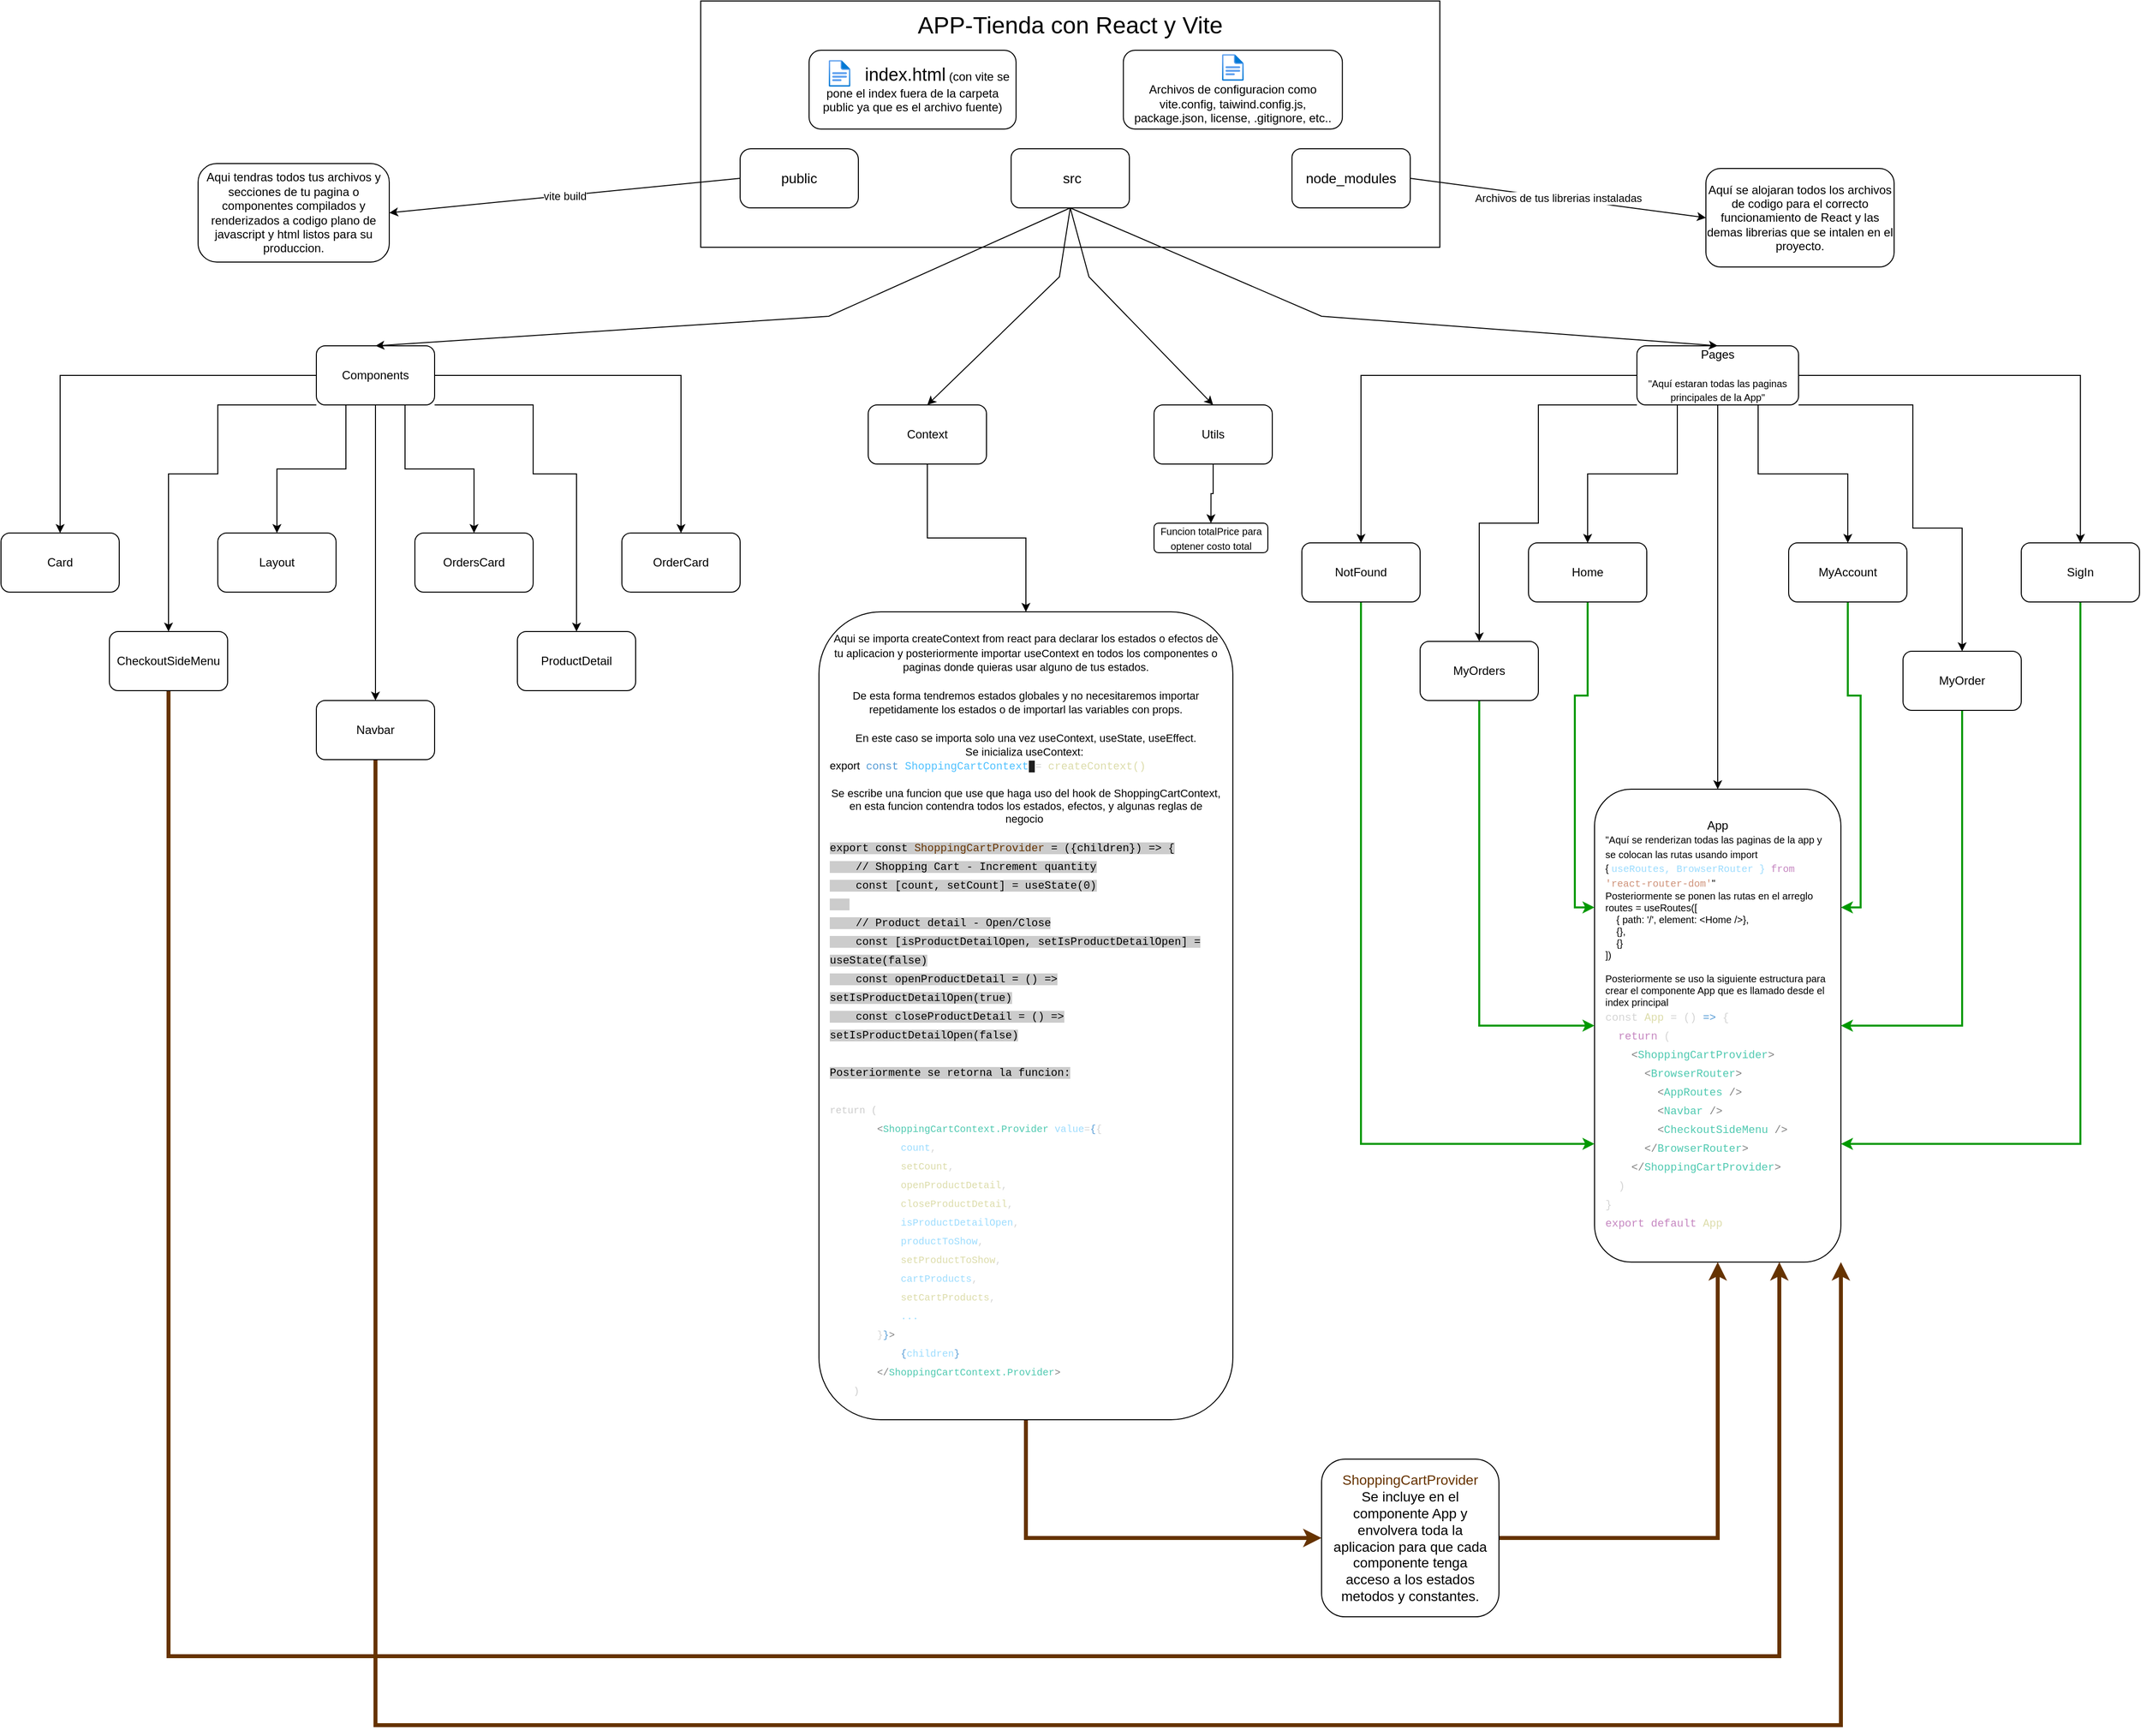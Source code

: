 <mxfile version="22.1.3" type="github">
  <diagram name="Página-1" id="LnPo93rLICJzIyqR1WCt">
    <mxGraphModel dx="2735" dy="1156" grid="1" gridSize="10" guides="1" tooltips="1" connect="1" arrows="1" fold="1" page="1" pageScale="1" pageWidth="827" pageHeight="1169" math="0" shadow="0">
      <root>
        <mxCell id="0" />
        <mxCell id="1" parent="0" />
        <mxCell id="c5e6k3FYTeM2-FPtg5ge-7" value="" style="rounded=0;whiteSpace=wrap;html=1;" parent="1" vertex="1">
          <mxGeometry x="420" y="30" width="750" height="250" as="geometry" />
        </mxCell>
        <mxCell id="c5e6k3FYTeM2-FPtg5ge-2" value="" style="rounded=1;whiteSpace=wrap;html=1;" parent="1" vertex="1">
          <mxGeometry x="735" y="180" width="120" height="60" as="geometry" />
        </mxCell>
        <mxCell id="c5e6k3FYTeM2-FPtg5ge-3" value="" style="rounded=1;whiteSpace=wrap;html=1;" parent="1" vertex="1">
          <mxGeometry x="1020" y="180" width="120" height="60" as="geometry" />
        </mxCell>
        <mxCell id="c5e6k3FYTeM2-FPtg5ge-5" value="&lt;font style=&quot;font-size: 14px;&quot;&gt;src&lt;/font&gt;" style="text;html=1;strokeColor=none;fillColor=none;align=center;verticalAlign=middle;whiteSpace=wrap;rounded=0;" parent="1" vertex="1">
          <mxGeometry x="767" y="195" width="60" height="30" as="geometry" />
        </mxCell>
        <mxCell id="c5e6k3FYTeM2-FPtg5ge-6" value="&lt;font style=&quot;font-size: 14px;&quot;&gt;node_modules&lt;/font&gt;" style="text;html=1;strokeColor=none;fillColor=none;align=center;verticalAlign=middle;whiteSpace=wrap;rounded=0;" parent="1" vertex="1">
          <mxGeometry x="1035" y="195" width="90" height="30" as="geometry" />
        </mxCell>
        <mxCell id="c5e6k3FYTeM2-FPtg5ge-1" value="" style="rounded=1;whiteSpace=wrap;html=1;arcSize=18;" parent="1" vertex="1">
          <mxGeometry x="460" y="180" width="120" height="60" as="geometry" />
        </mxCell>
        <mxCell id="c5e6k3FYTeM2-FPtg5ge-4" value="&lt;font style=&quot;font-size: 14px;&quot;&gt;public&lt;/font&gt;" style="text;html=1;strokeColor=none;fillColor=none;align=center;verticalAlign=middle;whiteSpace=wrap;rounded=0;" parent="1" vertex="1">
          <mxGeometry x="490" y="195" width="60" height="30" as="geometry" />
        </mxCell>
        <mxCell id="c5e6k3FYTeM2-FPtg5ge-8" value="&lt;font style=&quot;font-size: 24px;&quot;&gt;APP-Tienda con React y Vite&lt;/font&gt;" style="text;html=1;strokeColor=none;fillColor=none;align=center;verticalAlign=middle;whiteSpace=wrap;rounded=0;" parent="1" vertex="1">
          <mxGeometry x="620" y="30" width="350" height="50" as="geometry" />
        </mxCell>
        <mxCell id="JkvkPI0mQhFTO4Io5UTS-1" value="Aqui tendras todos tus archivos y secciones de tu pagina o componentes compilados y renderizados a codigo plano de javascript y html listos para su produccion." style="rounded=1;whiteSpace=wrap;html=1;arcSize=19;" parent="1" vertex="1">
          <mxGeometry x="-90" y="195" width="194" height="100" as="geometry" />
        </mxCell>
        <mxCell id="JkvkPI0mQhFTO4Io5UTS-2" value="" style="endArrow=classic;html=1;rounded=0;exitX=0;exitY=0.5;exitDx=0;exitDy=0;entryX=1;entryY=0.5;entryDx=0;entryDy=0;" parent="1" source="c5e6k3FYTeM2-FPtg5ge-1" target="JkvkPI0mQhFTO4Io5UTS-1" edge="1">
          <mxGeometry relative="1" as="geometry">
            <mxPoint x="724" y="340" as="sourcePoint" />
            <mxPoint x="160" y="210" as="targetPoint" />
          </mxGeometry>
        </mxCell>
        <mxCell id="JkvkPI0mQhFTO4Io5UTS-3" value="vite build" style="edgeLabel;resizable=0;html=1;align=center;verticalAlign=middle;" parent="JkvkPI0mQhFTO4Io5UTS-2" connectable="0" vertex="1">
          <mxGeometry relative="1" as="geometry" />
        </mxCell>
        <mxCell id="JkvkPI0mQhFTO4Io5UTS-4" value="Aquí se alojaran todos los archivos de codigo para el correcto funcionamiento de React y las demas librerias que se intalen en el proyecto." style="rounded=1;whiteSpace=wrap;html=1;" parent="1" vertex="1">
          <mxGeometry x="1440" y="200" width="191" height="100" as="geometry" />
        </mxCell>
        <mxCell id="JkvkPI0mQhFTO4Io5UTS-5" value="" style="endArrow=classic;html=1;rounded=0;exitX=1;exitY=0.5;exitDx=0;exitDy=0;entryX=0;entryY=0.5;entryDx=0;entryDy=0;" parent="1" source="c5e6k3FYTeM2-FPtg5ge-3" target="JkvkPI0mQhFTO4Io5UTS-4" edge="1">
          <mxGeometry relative="1" as="geometry">
            <mxPoint x="744" y="410" as="sourcePoint" />
            <mxPoint x="844" y="410" as="targetPoint" />
          </mxGeometry>
        </mxCell>
        <mxCell id="JkvkPI0mQhFTO4Io5UTS-6" value="Label" style="edgeLabel;resizable=0;html=1;align=center;verticalAlign=middle;" parent="JkvkPI0mQhFTO4Io5UTS-5" connectable="0" vertex="1">
          <mxGeometry relative="1" as="geometry" />
        </mxCell>
        <mxCell id="JkvkPI0mQhFTO4Io5UTS-7" value="Archivos de tus librerias instaladas" style="edgeLabel;html=1;align=center;verticalAlign=middle;resizable=0;points=[];" parent="JkvkPI0mQhFTO4Io5UTS-5" vertex="1" connectable="0">
          <mxGeometry x="0.04" y="1" relative="1" as="geometry">
            <mxPoint x="-7" as="offset" />
          </mxGeometry>
        </mxCell>
        <mxCell id="nFCknrizXZ-iCLOlC4UA-15" style="edgeStyle=orthogonalEdgeStyle;rounded=0;orthogonalLoop=1;jettySize=auto;html=1;entryX=0.5;entryY=0;entryDx=0;entryDy=0;" edge="1" parent="1" source="JkvkPI0mQhFTO4Io5UTS-8" target="nFCknrizXZ-iCLOlC4UA-4">
          <mxGeometry relative="1" as="geometry" />
        </mxCell>
        <mxCell id="nFCknrizXZ-iCLOlC4UA-16" style="edgeStyle=orthogonalEdgeStyle;rounded=0;orthogonalLoop=1;jettySize=auto;html=1;exitX=0;exitY=1;exitDx=0;exitDy=0;entryX=0.5;entryY=0;entryDx=0;entryDy=0;" edge="1" parent="1" source="JkvkPI0mQhFTO4Io5UTS-8" target="nFCknrizXZ-iCLOlC4UA-5">
          <mxGeometry relative="1" as="geometry">
            <Array as="points">
              <mxPoint x="-70" y="440" />
              <mxPoint x="-70" y="510" />
              <mxPoint x="-120" y="510" />
            </Array>
          </mxGeometry>
        </mxCell>
        <mxCell id="nFCknrizXZ-iCLOlC4UA-18" style="edgeStyle=orthogonalEdgeStyle;rounded=0;orthogonalLoop=1;jettySize=auto;html=1;exitX=0.25;exitY=1;exitDx=0;exitDy=0;entryX=0.5;entryY=0;entryDx=0;entryDy=0;" edge="1" parent="1" source="JkvkPI0mQhFTO4Io5UTS-8" target="nFCknrizXZ-iCLOlC4UA-6">
          <mxGeometry relative="1" as="geometry" />
        </mxCell>
        <mxCell id="nFCknrizXZ-iCLOlC4UA-19" style="edgeStyle=orthogonalEdgeStyle;rounded=0;orthogonalLoop=1;jettySize=auto;html=1;exitX=0.75;exitY=1;exitDx=0;exitDy=0;entryX=0.5;entryY=0;entryDx=0;entryDy=0;" edge="1" parent="1" source="JkvkPI0mQhFTO4Io5UTS-8" target="nFCknrizXZ-iCLOlC4UA-10">
          <mxGeometry relative="1" as="geometry" />
        </mxCell>
        <mxCell id="nFCknrizXZ-iCLOlC4UA-20" style="edgeStyle=orthogonalEdgeStyle;rounded=0;orthogonalLoop=1;jettySize=auto;html=1;exitX=1;exitY=1;exitDx=0;exitDy=0;entryX=0.5;entryY=0;entryDx=0;entryDy=0;" edge="1" parent="1" source="JkvkPI0mQhFTO4Io5UTS-8" target="nFCknrizXZ-iCLOlC4UA-9">
          <mxGeometry relative="1" as="geometry">
            <Array as="points">
              <mxPoint x="250" y="440" />
              <mxPoint x="250" y="510" />
              <mxPoint x="294" y="510" />
            </Array>
          </mxGeometry>
        </mxCell>
        <mxCell id="nFCknrizXZ-iCLOlC4UA-21" style="edgeStyle=orthogonalEdgeStyle;rounded=0;orthogonalLoop=1;jettySize=auto;html=1;entryX=0.5;entryY=0;entryDx=0;entryDy=0;" edge="1" parent="1" source="JkvkPI0mQhFTO4Io5UTS-8" target="nFCknrizXZ-iCLOlC4UA-8">
          <mxGeometry relative="1" as="geometry" />
        </mxCell>
        <mxCell id="nFCknrizXZ-iCLOlC4UA-22" style="edgeStyle=orthogonalEdgeStyle;rounded=0;orthogonalLoop=1;jettySize=auto;html=1;entryX=0.5;entryY=0;entryDx=0;entryDy=0;" edge="1" parent="1" source="JkvkPI0mQhFTO4Io5UTS-8" target="nFCknrizXZ-iCLOlC4UA-7">
          <mxGeometry relative="1" as="geometry" />
        </mxCell>
        <mxCell id="JkvkPI0mQhFTO4Io5UTS-8" value="Components" style="rounded=1;whiteSpace=wrap;html=1;" parent="1" vertex="1">
          <mxGeometry x="30" y="380" width="120" height="60" as="geometry" />
        </mxCell>
        <mxCell id="JkvkPI0mQhFTO4Io5UTS-20" style="edgeStyle=orthogonalEdgeStyle;rounded=0;orthogonalLoop=1;jettySize=auto;html=1;entryX=0.5;entryY=0;entryDx=0;entryDy=0;" parent="1" source="JkvkPI0mQhFTO4Io5UTS-9" target="JkvkPI0mQhFTO4Io5UTS-19" edge="1">
          <mxGeometry relative="1" as="geometry" />
        </mxCell>
        <mxCell id="JkvkPI0mQhFTO4Io5UTS-9" value="Context" style="rounded=1;whiteSpace=wrap;html=1;" parent="1" vertex="1">
          <mxGeometry x="590" y="440" width="120" height="60" as="geometry" />
        </mxCell>
        <mxCell id="BKhHFIZTJitZZOURAZb2-5" style="edgeStyle=orthogonalEdgeStyle;rounded=0;orthogonalLoop=1;jettySize=auto;html=1;entryX=0.5;entryY=0;entryDx=0;entryDy=0;" parent="1" source="JkvkPI0mQhFTO4Io5UTS-10" target="JkvkPI0mQhFTO4Io5UTS-21" edge="1">
          <mxGeometry relative="1" as="geometry" />
        </mxCell>
        <mxCell id="BKhHFIZTJitZZOURAZb2-15" style="edgeStyle=orthogonalEdgeStyle;rounded=0;orthogonalLoop=1;jettySize=auto;html=1;exitX=0.25;exitY=1;exitDx=0;exitDy=0;" parent="1" source="JkvkPI0mQhFTO4Io5UTS-10" target="BKhHFIZTJitZZOURAZb2-6" edge="1">
          <mxGeometry relative="1" as="geometry" />
        </mxCell>
        <mxCell id="BKhHFIZTJitZZOURAZb2-16" style="edgeStyle=orthogonalEdgeStyle;rounded=0;orthogonalLoop=1;jettySize=auto;html=1;exitX=0;exitY=1;exitDx=0;exitDy=0;" parent="1" source="JkvkPI0mQhFTO4Io5UTS-10" target="BKhHFIZTJitZZOURAZb2-12" edge="1">
          <mxGeometry relative="1" as="geometry">
            <Array as="points">
              <mxPoint x="1270" y="440" />
              <mxPoint x="1270" y="560" />
              <mxPoint x="1210" y="560" />
            </Array>
          </mxGeometry>
        </mxCell>
        <mxCell id="BKhHFIZTJitZZOURAZb2-17" style="edgeStyle=orthogonalEdgeStyle;rounded=0;orthogonalLoop=1;jettySize=auto;html=1;exitX=0;exitY=0.5;exitDx=0;exitDy=0;entryX=0.5;entryY=0;entryDx=0;entryDy=0;" parent="1" source="JkvkPI0mQhFTO4Io5UTS-10" target="BKhHFIZTJitZZOURAZb2-13" edge="1">
          <mxGeometry relative="1" as="geometry" />
        </mxCell>
        <mxCell id="BKhHFIZTJitZZOURAZb2-18" style="edgeStyle=orthogonalEdgeStyle;rounded=0;orthogonalLoop=1;jettySize=auto;html=1;exitX=0.75;exitY=1;exitDx=0;exitDy=0;entryX=0.5;entryY=0;entryDx=0;entryDy=0;" parent="1" source="JkvkPI0mQhFTO4Io5UTS-10" target="BKhHFIZTJitZZOURAZb2-10" edge="1">
          <mxGeometry relative="1" as="geometry" />
        </mxCell>
        <mxCell id="BKhHFIZTJitZZOURAZb2-19" style="edgeStyle=orthogonalEdgeStyle;rounded=0;orthogonalLoop=1;jettySize=auto;html=1;exitX=1;exitY=1;exitDx=0;exitDy=0;" parent="1" source="JkvkPI0mQhFTO4Io5UTS-10" target="BKhHFIZTJitZZOURAZb2-11" edge="1">
          <mxGeometry relative="1" as="geometry">
            <Array as="points">
              <mxPoint x="1650" y="440" />
              <mxPoint x="1650" y="565" />
              <mxPoint x="1700" y="565" />
            </Array>
          </mxGeometry>
        </mxCell>
        <mxCell id="BKhHFIZTJitZZOURAZb2-20" style="edgeStyle=orthogonalEdgeStyle;rounded=0;orthogonalLoop=1;jettySize=auto;html=1;exitX=1;exitY=0.5;exitDx=0;exitDy=0;entryX=0.5;entryY=0;entryDx=0;entryDy=0;" parent="1" source="JkvkPI0mQhFTO4Io5UTS-10" target="BKhHFIZTJitZZOURAZb2-14" edge="1">
          <mxGeometry relative="1" as="geometry" />
        </mxCell>
        <mxCell id="JkvkPI0mQhFTO4Io5UTS-10" value="Pages&lt;br&gt;&lt;br&gt;&lt;font style=&quot;font-size: 10px;&quot;&gt;&quot;Aquí estaran todas las paginas principales de la App&quot;&lt;/font&gt;" style="rounded=1;whiteSpace=wrap;html=1;" parent="1" vertex="1">
          <mxGeometry x="1370" y="380" width="164" height="60" as="geometry" />
        </mxCell>
        <mxCell id="JkvkPI0mQhFTO4Io5UTS-22" style="edgeStyle=orthogonalEdgeStyle;rounded=0;orthogonalLoop=1;jettySize=auto;html=1;entryX=0.5;entryY=0;entryDx=0;entryDy=0;" parent="1" source="JkvkPI0mQhFTO4Io5UTS-11" target="JkvkPI0mQhFTO4Io5UTS-17" edge="1">
          <mxGeometry relative="1" as="geometry" />
        </mxCell>
        <mxCell id="JkvkPI0mQhFTO4Io5UTS-11" value="Utils" style="rounded=1;whiteSpace=wrap;html=1;" parent="1" vertex="1">
          <mxGeometry x="880" y="440" width="120" height="60" as="geometry" />
        </mxCell>
        <mxCell id="JkvkPI0mQhFTO4Io5UTS-13" value="" style="endArrow=classic;html=1;rounded=0;entryX=0.5;entryY=0;entryDx=0;entryDy=0;exitX=0.5;exitY=1;exitDx=0;exitDy=0;" parent="1" source="c5e6k3FYTeM2-FPtg5ge-2" target="JkvkPI0mQhFTO4Io5UTS-9" edge="1">
          <mxGeometry width="50" height="50" relative="1" as="geometry">
            <mxPoint x="764" y="320" as="sourcePoint" />
            <mxPoint x="814" y="270" as="targetPoint" />
            <Array as="points">
              <mxPoint x="784" y="310" />
            </Array>
          </mxGeometry>
        </mxCell>
        <mxCell id="JkvkPI0mQhFTO4Io5UTS-14" value="" style="endArrow=classic;html=1;rounded=0;entryX=0.5;entryY=0;entryDx=0;entryDy=0;exitX=0.5;exitY=1;exitDx=0;exitDy=0;" parent="1" source="c5e6k3FYTeM2-FPtg5ge-2" target="JkvkPI0mQhFTO4Io5UTS-8" edge="1">
          <mxGeometry width="50" height="50" relative="1" as="geometry">
            <mxPoint x="764" y="320" as="sourcePoint" />
            <mxPoint x="814" y="270" as="targetPoint" />
            <Array as="points">
              <mxPoint x="550" y="350" />
            </Array>
          </mxGeometry>
        </mxCell>
        <mxCell id="JkvkPI0mQhFTO4Io5UTS-15" value="" style="endArrow=classic;html=1;rounded=0;entryX=0.5;entryY=0;entryDx=0;entryDy=0;exitX=0.5;exitY=1;exitDx=0;exitDy=0;" parent="1" source="c5e6k3FYTeM2-FPtg5ge-2" target="JkvkPI0mQhFTO4Io5UTS-11" edge="1">
          <mxGeometry width="50" height="50" relative="1" as="geometry">
            <mxPoint x="764" y="320" as="sourcePoint" />
            <mxPoint x="814" y="270" as="targetPoint" />
            <Array as="points">
              <mxPoint x="814" y="310" />
            </Array>
          </mxGeometry>
        </mxCell>
        <mxCell id="JkvkPI0mQhFTO4Io5UTS-16" value="" style="endArrow=classic;html=1;rounded=0;entryX=0.5;entryY=0;entryDx=0;entryDy=0;exitX=0.5;exitY=1;exitDx=0;exitDy=0;" parent="1" source="c5e6k3FYTeM2-FPtg5ge-2" target="JkvkPI0mQhFTO4Io5UTS-10" edge="1">
          <mxGeometry width="50" height="50" relative="1" as="geometry">
            <mxPoint x="764" y="320" as="sourcePoint" />
            <mxPoint x="814" y="270" as="targetPoint" />
            <Array as="points">
              <mxPoint x="1050" y="350" />
            </Array>
          </mxGeometry>
        </mxCell>
        <mxCell id="JkvkPI0mQhFTO4Io5UTS-17" value="&lt;font style=&quot;font-size: 10px;&quot;&gt;Funcion&amp;nbsp;totalPrice&lt;span style=&quot;background-color: initial;&quot;&gt;&amp;nbsp;para optener costo total&lt;/span&gt;&lt;/font&gt;" style="rounded=1;whiteSpace=wrap;html=1;" parent="1" vertex="1">
          <mxGeometry x="880" y="560" width="115.5" height="30" as="geometry" />
        </mxCell>
        <mxCell id="nFCknrizXZ-iCLOlC4UA-2" value="" style="edgeStyle=orthogonalEdgeStyle;rounded=0;orthogonalLoop=1;jettySize=auto;html=1;strokeWidth=4;strokeColor=#663300;" edge="1" parent="1" source="JkvkPI0mQhFTO4Io5UTS-19" target="nFCknrizXZ-iCLOlC4UA-1">
          <mxGeometry relative="1" as="geometry">
            <Array as="points">
              <mxPoint x="750" y="1590" />
            </Array>
          </mxGeometry>
        </mxCell>
        <mxCell id="JkvkPI0mQhFTO4Io5UTS-19" value="&lt;font style=&quot;font-size: 11px;&quot;&gt;Aqui se importa createContext from react para declarar los estados o efectos de tu aplicacion y posteriormente importar useContext en todos los componentes o paginas donde quieras usar alguno de tus estados.&lt;br&gt;&lt;br&gt;De esta forma tendremos estados globales y no necesitaremos importar repetidamente los estados o de importarl las variables con props.&lt;br&gt;&lt;br&gt;En este caso se importa solo una vez useContext, useState, useEffect.&lt;br&gt;Se inicializa useContext:&amp;nbsp;&lt;br&gt;&lt;div style=&quot;text-align: left;&quot;&gt;&lt;span style=&quot;background-color: initial;&quot;&gt;export&amp;nbsp;&amp;nbsp;&lt;/span&gt;&lt;span style=&quot;background-color: initial; font-family: Consolas, &amp;quot;Courier New&amp;quot;, monospace; color: rgb(86, 156, 214);&quot;&gt;const&amp;nbsp;&lt;/span&gt;&lt;span style=&quot;background-color: initial; font-family: Consolas, &amp;quot;Courier New&amp;quot;, monospace; color: rgb(79, 193, 255);&quot;&gt;ShoppingCartContext&lt;/span&gt;&lt;span style=&quot;background-color: rgb(31, 31, 31); color: rgb(204, 204, 204); font-family: Consolas, &amp;quot;Courier New&amp;quot;, monospace;&quot;&gt; &lt;/span&gt;&lt;span style=&quot;background-color: initial; font-family: Consolas, &amp;quot;Courier New&amp;quot;, monospace; color: rgb(212, 212, 212);&quot;&gt;=&amp;nbsp;&lt;/span&gt;&lt;span style=&quot;background-color: initial; font-family: Consolas, &amp;quot;Courier New&amp;quot;, monospace; color: rgb(220, 220, 170);&quot;&gt;createContext()&lt;/span&gt;&lt;/div&gt;&lt;div style=&quot;text-align: left;&quot;&gt;&lt;span style=&quot;background-color: initial; font-family: Consolas, &amp;quot;Courier New&amp;quot;, monospace; color: rgb(220, 220, 170);&quot;&gt;&lt;br&gt;&lt;/span&gt;&lt;/div&gt;&lt;div style=&quot;&quot;&gt;Se escribe una funcion que use que haga uso del hook de ShoppingCartContext, en esta funcion contendra todos los estados, efectos, y algunas reglas de negocio&amp;nbsp;&lt;/div&gt;&lt;div style=&quot;text-align: left;&quot;&gt;&lt;br&gt;&lt;/div&gt;&lt;div style=&quot;text-align: left;&quot;&gt;&lt;div style=&quot;font-family: Consolas, &amp;quot;Courier New&amp;quot;, monospace; line-height: 19px;&quot;&gt;&lt;div style=&quot;&quot;&gt;&lt;span style=&quot;background-color: rgb(204, 204, 204);&quot;&gt;export const &lt;font color=&quot;#663300&quot;&gt;ShoppingCartProvider&lt;/font&gt; = ({children}) =&amp;gt; {&lt;/span&gt;&lt;/div&gt;&lt;div style=&quot;&quot;&gt;&lt;span style=&quot;background-color: rgb(204, 204, 204);&quot;&gt;&amp;nbsp; &amp;nbsp; // Shopping Cart - Increment quantity&lt;/span&gt;&lt;/div&gt;&lt;div style=&quot;&quot;&gt;&lt;span style=&quot;background-color: rgb(204, 204, 204);&quot;&gt;&amp;nbsp; &amp;nbsp; const [count, setCount] = useState(0)&lt;/span&gt;&lt;/div&gt;&lt;div style=&quot;&quot;&gt;&lt;span style=&quot;background-color: rgb(204, 204, 204);&quot;&gt;&amp;nbsp; &amp;nbsp; &lt;/span&gt;&lt;/div&gt;&lt;div style=&quot;&quot;&gt;&lt;span style=&quot;background-color: rgb(204, 204, 204);&quot;&gt;&amp;nbsp; &amp;nbsp; // Product detail - Open/Close&lt;/span&gt;&lt;/div&gt;&lt;div style=&quot;&quot;&gt;&lt;span style=&quot;background-color: rgb(204, 204, 204);&quot;&gt;&amp;nbsp; &amp;nbsp; const [isProductDetailOpen, setIsProductDetailOpen] = useState(false)&lt;/span&gt;&lt;/div&gt;&lt;div style=&quot;&quot;&gt;&lt;span style=&quot;background-color: rgb(204, 204, 204);&quot;&gt;&amp;nbsp; &amp;nbsp; const openProductDetail = () =&amp;gt; setIsProductDetailOpen(true)&lt;/span&gt;&lt;/div&gt;&lt;div style=&quot;&quot;&gt;&lt;span style=&quot;background-color: rgb(204, 204, 204);&quot;&gt;&amp;nbsp; &amp;nbsp; const closeProductDetail = () =&amp;gt; setIsProductDetailOpen(false)&lt;/span&gt;&lt;/div&gt;&lt;div style=&quot;&quot;&gt;&lt;span style=&quot;background-color: rgb(204, 204, 204);&quot;&gt;&lt;br&gt;&lt;/span&gt;&lt;/div&gt;&lt;div style=&quot;&quot;&gt;&lt;span style=&quot;background-color: rgb(204, 204, 204);&quot;&gt;Posteriormente se retorna la funcion:&lt;/span&gt;&lt;/div&gt;&lt;div style=&quot;&quot;&gt;&lt;span style=&quot;background-color: rgb(204, 204, 204);&quot;&gt;&lt;br&gt;&lt;/span&gt;&lt;/div&gt;&lt;div style=&quot;font-size: 10px;&quot;&gt;&lt;div style=&quot;line-height: 19px;&quot;&gt;&lt;div style=&quot;color: rgb(204, 204, 204);&quot;&gt;return (&lt;/div&gt;&lt;div style=&quot;color: rgb(204, 204, 204);&quot;&gt;&amp;nbsp; &amp;nbsp; &amp;nbsp; &amp;nbsp; &lt;span style=&quot;color: #808080;&quot;&gt;&amp;lt;&lt;/span&gt;&lt;span style=&quot;color: #4ec9b0;&quot;&gt;ShoppingCartContext.Provider&lt;/span&gt; &lt;span style=&quot;color: #9cdcfe;&quot;&gt;value&lt;/span&gt;&lt;span style=&quot;color: #d4d4d4;&quot;&gt;=&lt;/span&gt;&lt;span style=&quot;color: #569cd6;&quot;&gt;{&lt;/span&gt;&lt;span style=&quot;color: #d4d4d4;&quot;&gt;{&lt;/span&gt;&lt;/div&gt;&lt;div style=&quot;color: rgb(204, 204, 204);&quot;&gt;&lt;span style=&quot;color: #d4d4d4;&quot;&gt;&amp;nbsp; &amp;nbsp; &amp;nbsp; &amp;nbsp; &amp;nbsp; &amp;nbsp; &lt;/span&gt;&lt;span style=&quot;color: #9cdcfe;&quot;&gt;count&lt;/span&gt;&lt;span style=&quot;color: #d4d4d4;&quot;&gt;,&lt;/span&gt;&lt;/div&gt;&lt;div style=&quot;color: rgb(204, 204, 204);&quot;&gt;&lt;span style=&quot;color: #d4d4d4;&quot;&gt;&amp;nbsp; &amp;nbsp; &amp;nbsp; &amp;nbsp; &amp;nbsp; &amp;nbsp; &lt;/span&gt;&lt;span style=&quot;color: #dcdcaa;&quot;&gt;setCount&lt;/span&gt;&lt;span style=&quot;color: #d4d4d4;&quot;&gt;,&lt;/span&gt;&lt;/div&gt;&lt;div style=&quot;color: rgb(204, 204, 204);&quot;&gt;&lt;span style=&quot;color: #d4d4d4;&quot;&gt;&amp;nbsp; &amp;nbsp; &amp;nbsp; &amp;nbsp; &amp;nbsp; &amp;nbsp; &lt;/span&gt;&lt;span style=&quot;color: #dcdcaa;&quot;&gt;openProductDetail&lt;/span&gt;&lt;span style=&quot;color: #d4d4d4;&quot;&gt;,&lt;/span&gt;&lt;/div&gt;&lt;div style=&quot;color: rgb(204, 204, 204);&quot;&gt;&lt;span style=&quot;color: #d4d4d4;&quot;&gt;&amp;nbsp; &amp;nbsp; &amp;nbsp; &amp;nbsp; &amp;nbsp; &amp;nbsp; &lt;/span&gt;&lt;span style=&quot;color: #dcdcaa;&quot;&gt;closeProductDetail&lt;/span&gt;&lt;span style=&quot;color: #d4d4d4;&quot;&gt;,&lt;/span&gt;&lt;/div&gt;&lt;div style=&quot;color: rgb(204, 204, 204);&quot;&gt;&lt;span style=&quot;color: #d4d4d4;&quot;&gt;&amp;nbsp; &amp;nbsp; &amp;nbsp; &amp;nbsp; &amp;nbsp; &amp;nbsp; &lt;/span&gt;&lt;span style=&quot;color: #9cdcfe;&quot;&gt;isProductDetailOpen&lt;/span&gt;&lt;span style=&quot;color: #d4d4d4;&quot;&gt;,&lt;/span&gt;&lt;/div&gt;&lt;div style=&quot;color: rgb(204, 204, 204);&quot;&gt;&lt;span style=&quot;color: #d4d4d4;&quot;&gt;&amp;nbsp; &amp;nbsp; &amp;nbsp; &amp;nbsp; &amp;nbsp; &amp;nbsp; &lt;/span&gt;&lt;span style=&quot;color: #9cdcfe;&quot;&gt;productToShow&lt;/span&gt;&lt;span style=&quot;color: #d4d4d4;&quot;&gt;,&lt;/span&gt;&lt;/div&gt;&lt;div style=&quot;color: rgb(204, 204, 204);&quot;&gt;&lt;span style=&quot;color: #d4d4d4;&quot;&gt;&amp;nbsp; &amp;nbsp; &amp;nbsp; &amp;nbsp; &amp;nbsp; &amp;nbsp; &lt;/span&gt;&lt;span style=&quot;color: #dcdcaa;&quot;&gt;setProductToShow&lt;/span&gt;&lt;span style=&quot;color: #d4d4d4;&quot;&gt;,&lt;/span&gt;&lt;/div&gt;&lt;div style=&quot;color: rgb(204, 204, 204);&quot;&gt;&lt;span style=&quot;color: #d4d4d4;&quot;&gt;&amp;nbsp; &amp;nbsp; &amp;nbsp; &amp;nbsp; &amp;nbsp; &amp;nbsp; &lt;/span&gt;&lt;span style=&quot;color: #9cdcfe;&quot;&gt;cartProducts&lt;/span&gt;&lt;span style=&quot;color: #d4d4d4;&quot;&gt;,&lt;/span&gt;&lt;/div&gt;&lt;div style=&quot;color: rgb(204, 204, 204);&quot;&gt;&lt;span style=&quot;color: #d4d4d4;&quot;&gt;&amp;nbsp; &amp;nbsp; &amp;nbsp; &amp;nbsp; &amp;nbsp; &amp;nbsp; &lt;/span&gt;&lt;span style=&quot;color: #dcdcaa;&quot;&gt;setCartProducts&lt;/span&gt;&lt;span style=&quot;color: #d4d4d4;&quot;&gt;,&lt;/span&gt;&lt;/div&gt;&lt;div style=&quot;&quot;&gt;&lt;span style=&quot;color: rgb(212, 212, 212);&quot;&gt;&amp;nbsp; &amp;nbsp; &amp;nbsp; &amp;nbsp; &amp;nbsp; &amp;nbsp; &lt;/span&gt;&lt;font color=&quot;#9cdcfe&quot;&gt;...&lt;/font&gt;&lt;/div&gt;&lt;div style=&quot;color: rgb(204, 204, 204);&quot;&gt;&lt;span style=&quot;color: #d4d4d4;&quot;&gt;&amp;nbsp; &amp;nbsp; &amp;nbsp; &amp;nbsp; }&lt;/span&gt;&lt;span style=&quot;color: #569cd6;&quot;&gt;}&lt;/span&gt;&lt;span style=&quot;color: #808080;&quot;&gt;&amp;gt;&lt;/span&gt;&lt;/div&gt;&lt;div style=&quot;color: rgb(204, 204, 204);&quot;&gt;&amp;nbsp; &amp;nbsp; &amp;nbsp; &amp;nbsp; &amp;nbsp; &amp;nbsp; &lt;span style=&quot;color: #569cd6;&quot;&gt;{&lt;/span&gt;&lt;span style=&quot;color: #9cdcfe;&quot;&gt;children&lt;/span&gt;&lt;span style=&quot;color: #569cd6;&quot;&gt;}&lt;/span&gt;&lt;/div&gt;&lt;div style=&quot;color: rgb(204, 204, 204);&quot;&gt;&amp;nbsp; &amp;nbsp; &amp;nbsp; &amp;nbsp; &lt;span style=&quot;color: #808080;&quot;&gt;&amp;lt;/&lt;/span&gt;&lt;span style=&quot;color: #4ec9b0;&quot;&gt;ShoppingCartContext.Provider&lt;/span&gt;&lt;span style=&quot;color: #808080;&quot;&gt;&amp;gt;&lt;/span&gt;&lt;/div&gt;&lt;div style=&quot;color: rgb(204, 204, 204);&quot;&gt;&amp;nbsp; &amp;nbsp; )&lt;/div&gt;&lt;/div&gt;&lt;/div&gt;&lt;/div&gt;&lt;/div&gt;&lt;/font&gt;" style="rounded=1;whiteSpace=wrap;html=1;spacingLeft=10;spacingRight=10;" parent="1" vertex="1">
          <mxGeometry x="540" y="650" width="420" height="820" as="geometry" />
        </mxCell>
        <mxCell id="JkvkPI0mQhFTO4Io5UTS-21" value="App&lt;br&gt;&lt;div style=&quot;text-align: left;&quot;&gt;&lt;span style=&quot;font-size: 10px; background-color: initial;&quot;&gt;&quot;Aquí se renderizan todas las paginas de la app y se colocan las rutas usando&amp;nbsp;import {&amp;nbsp;&lt;/span&gt;&lt;span style=&quot;font-size: 10px; background-color: initial; font-family: Consolas, &amp;quot;Courier New&amp;quot;, monospace; color: rgb(156, 220, 254);&quot;&gt;useRoutes,&amp;nbsp;&lt;/span&gt;&lt;span style=&quot;font-size: 10px; background-color: initial; font-family: Consolas, &amp;quot;Courier New&amp;quot;, monospace; color: rgb(156, 220, 254);&quot;&gt;BrowserRouter }&amp;nbsp;&lt;/span&gt;&lt;span style=&quot;font-size: 10px; background-color: initial; font-family: Consolas, &amp;quot;Courier New&amp;quot;, monospace; color: rgb(197, 134, 192);&quot;&gt;from&lt;/span&gt;&lt;span style=&quot;font-size: 10px; background-color: rgb(30, 30, 30); color: rgb(212, 212, 212); font-family: Consolas, &amp;quot;Courier New&amp;quot;, monospace;&quot;&gt; &lt;/span&gt;&lt;span style=&quot;font-size: 10px; background-color: initial; font-family: Consolas, &amp;quot;Courier New&amp;quot;, monospace; color: rgb(206, 145, 120);&quot;&gt;&#39;react-router-dom&#39;&lt;/span&gt;&lt;span style=&quot;font-size: 10px; background-color: initial;&quot;&gt;&quot;&amp;nbsp;&lt;/span&gt;&lt;/div&gt;&lt;font style=&quot;&quot;&gt;&lt;div style=&quot;font-size: 10px; text-align: left;&quot;&gt;&lt;span style=&quot;background-color: initial;&quot;&gt;Posteriormente se ponen las rutas en el arreglo routes = useRoutes([&lt;/span&gt;&lt;/div&gt;&lt;div style=&quot;font-size: 10px; background-color: initial; text-align: left;&quot;&gt;&lt;span style=&quot;background-color: initial;&quot;&gt;&lt;span style=&quot;&quot;&gt;&lt;span style=&quot;white-space: pre;&quot;&gt;&amp;nbsp;&amp;nbsp;&amp;nbsp;&amp;nbsp;&lt;/span&gt;&lt;/span&gt;{ path: &#39;/&#39;, element: &amp;lt;Home /&amp;gt;},&amp;nbsp;&lt;/span&gt;&lt;/div&gt;&lt;div style=&quot;font-size: 10px; background-color: initial; text-align: left;&quot;&gt;&lt;span style=&quot;background-color: initial;&quot;&gt;&lt;span style=&quot;&quot;&gt;&lt;span style=&quot;white-space: pre;&quot;&gt;&amp;nbsp;&amp;nbsp;&amp;nbsp;&amp;nbsp;&lt;/span&gt;&lt;/span&gt;{},&amp;nbsp;&lt;/span&gt;&lt;/div&gt;&lt;div style=&quot;font-size: 10px; background-color: initial; text-align: left;&quot;&gt;&lt;span style=&quot;background-color: initial;&quot;&gt;&lt;span style=&quot;&quot;&gt;&lt;span style=&quot;white-space: pre;&quot;&gt;&amp;nbsp;&amp;nbsp;&amp;nbsp;&amp;nbsp;&lt;/span&gt;&lt;/span&gt;{}&lt;/span&gt;&lt;/div&gt;&lt;div style=&quot;font-size: 10px; background-color: initial; text-align: left;&quot;&gt;&lt;span style=&quot;background-color: initial;&quot;&gt;])&lt;/span&gt;&lt;/div&gt;&lt;div style=&quot;font-size: 10px; background-color: initial; text-align: left;&quot;&gt;&lt;span style=&quot;background-color: initial;&quot;&gt;&lt;br&gt;&lt;/span&gt;&lt;/div&gt;&lt;div style=&quot;font-size: 10px; background-color: initial; text-align: left;&quot;&gt;&lt;span style=&quot;background-color: initial;&quot;&gt;Posteriormente se uso la siguiente estructura para crear el componente App que es llamado desde el index principal&lt;/span&gt;&lt;/div&gt;&lt;div style=&quot;text-align: left;&quot;&gt;&lt;div style=&quot;font-family: Consolas, &amp;quot;Courier New&amp;quot;, monospace; line-height: 19px; color: rgb(212, 212, 212);&quot;&gt;&lt;div style=&quot;&quot;&gt;&lt;span style=&quot;background-color: rgb(255, 255, 255);&quot;&gt;&lt;font style=&quot;font-size: 11px;&quot;&gt;const &lt;span style=&quot;color: rgb(220, 220, 170);&quot;&gt;App&lt;/span&gt; = () &lt;span style=&quot;color: rgb(86, 156, 214);&quot;&gt;=&amp;gt;&lt;/span&gt; {&lt;/font&gt;&lt;/span&gt;&lt;/div&gt;&lt;div style=&quot;&quot;&gt;&lt;span style=&quot;background-color: rgb(255, 255, 255);&quot;&gt;&lt;font style=&quot;font-size: 11px;&quot;&gt;&amp;nbsp; &lt;span style=&quot;color: rgb(197, 134, 192);&quot;&gt;return&lt;/span&gt; (&lt;/font&gt;&lt;/span&gt;&lt;/div&gt;&lt;div style=&quot;&quot;&gt;&lt;span style=&quot;background-color: rgb(255, 255, 255);&quot;&gt;&lt;font style=&quot;font-size: 11px;&quot;&gt;&amp;nbsp; &amp;nbsp; &lt;span style=&quot;color: rgb(128, 128, 128);&quot;&gt;&amp;lt;&lt;/span&gt;&lt;span style=&quot;color: rgb(78, 201, 176);&quot;&gt;ShoppingCartProvider&lt;/span&gt;&lt;span style=&quot;color: rgb(128, 128, 128);&quot;&gt;&amp;gt;&lt;/span&gt;&lt;/font&gt;&lt;/span&gt;&lt;/div&gt;&lt;div style=&quot;&quot;&gt;&lt;span style=&quot;background-color: rgb(255, 255, 255);&quot;&gt;&lt;font style=&quot;font-size: 11px;&quot;&gt;&amp;nbsp; &amp;nbsp; &amp;nbsp; &lt;span style=&quot;color: rgb(128, 128, 128);&quot;&gt;&amp;lt;&lt;/span&gt;&lt;span style=&quot;color: rgb(78, 201, 176);&quot;&gt;BrowserRouter&lt;/span&gt;&lt;span style=&quot;color: rgb(128, 128, 128);&quot;&gt;&amp;gt;&lt;/span&gt;&lt;/font&gt;&lt;/span&gt;&lt;/div&gt;&lt;div style=&quot;&quot;&gt;&lt;span style=&quot;background-color: rgb(255, 255, 255);&quot;&gt;&lt;font style=&quot;font-size: 11px;&quot;&gt;&amp;nbsp; &amp;nbsp; &amp;nbsp; &amp;nbsp; &lt;span style=&quot;color: rgb(128, 128, 128);&quot;&gt;&amp;lt;&lt;/span&gt;&lt;span style=&quot;color: rgb(78, 201, 176);&quot;&gt;AppRoutes&lt;/span&gt; &lt;span style=&quot;color: rgb(128, 128, 128);&quot;&gt;/&amp;gt;&lt;/span&gt;&lt;/font&gt;&lt;/span&gt;&lt;/div&gt;&lt;div style=&quot;&quot;&gt;&lt;span style=&quot;background-color: rgb(255, 255, 255);&quot;&gt;&lt;font style=&quot;font-size: 11px;&quot;&gt;&amp;nbsp; &amp;nbsp; &amp;nbsp; &amp;nbsp; &lt;span style=&quot;color: rgb(128, 128, 128);&quot;&gt;&amp;lt;&lt;/span&gt;&lt;span style=&quot;color: rgb(78, 201, 176);&quot;&gt;Navbar&lt;/span&gt; &lt;span style=&quot;color: rgb(128, 128, 128);&quot;&gt;/&amp;gt;&lt;/span&gt;&lt;/font&gt;&lt;/span&gt;&lt;/div&gt;&lt;div style=&quot;&quot;&gt;&lt;span style=&quot;background-color: rgb(255, 255, 255);&quot;&gt;&lt;font style=&quot;font-size: 11px;&quot;&gt;&amp;nbsp; &amp;nbsp; &amp;nbsp; &amp;nbsp; &lt;span style=&quot;color: rgb(128, 128, 128);&quot;&gt;&amp;lt;&lt;/span&gt;&lt;span style=&quot;color: rgb(78, 201, 176);&quot;&gt;CheckoutSideMenu&lt;/span&gt; &lt;span style=&quot;color: rgb(128, 128, 128);&quot;&gt;/&amp;gt;&lt;/span&gt;&lt;/font&gt;&lt;/span&gt;&lt;/div&gt;&lt;div style=&quot;&quot;&gt;&lt;span style=&quot;background-color: rgb(255, 255, 255);&quot;&gt;&lt;font style=&quot;font-size: 11px;&quot;&gt;&amp;nbsp; &amp;nbsp; &amp;nbsp; &lt;span style=&quot;color: rgb(128, 128, 128);&quot;&gt;&amp;lt;/&lt;/span&gt;&lt;span style=&quot;color: rgb(78, 201, 176);&quot;&gt;BrowserRouter&lt;/span&gt;&lt;span style=&quot;color: rgb(128, 128, 128);&quot;&gt;&amp;gt;&lt;/span&gt;&lt;/font&gt;&lt;/span&gt;&lt;/div&gt;&lt;div style=&quot;&quot;&gt;&lt;span style=&quot;background-color: rgb(255, 255, 255);&quot;&gt;&lt;font style=&quot;font-size: 11px;&quot;&gt;&amp;nbsp; &amp;nbsp; &lt;span style=&quot;color: rgb(128, 128, 128);&quot;&gt;&amp;lt;/&lt;/span&gt;&lt;span style=&quot;color: rgb(78, 201, 176);&quot;&gt;ShoppingCartProvider&lt;/span&gt;&lt;span style=&quot;color: rgb(128, 128, 128);&quot;&gt;&amp;gt;&lt;/span&gt;&lt;/font&gt;&lt;/span&gt;&lt;/div&gt;&lt;div style=&quot;&quot;&gt;&lt;span style=&quot;background-color: rgb(255, 255, 255);&quot;&gt;&lt;font style=&quot;font-size: 11px;&quot;&gt;&amp;nbsp; )&lt;/font&gt;&lt;/span&gt;&lt;/div&gt;&lt;div style=&quot;&quot;&gt;&lt;span style=&quot;background-color: rgb(255, 255, 255);&quot;&gt;&lt;font style=&quot;font-size: 11px;&quot;&gt;}&lt;/font&gt;&lt;/span&gt;&lt;/div&gt;&lt;div style=&quot;&quot;&gt;&lt;span style=&quot;background-color: rgb(255, 255, 255);&quot;&gt;&lt;font style=&quot;font-size: 11px;&quot;&gt;&lt;span style=&quot;color: rgb(197, 134, 192);&quot;&gt;export&lt;/span&gt; &lt;span style=&quot;color: rgb(197, 134, 192);&quot;&gt;default&lt;/span&gt; &lt;span style=&quot;color: rgb(220, 220, 170);&quot;&gt;App&lt;/span&gt;&lt;/font&gt;&lt;/span&gt;&lt;/div&gt;&lt;/div&gt;&lt;/div&gt;&lt;/font&gt;" style="rounded=1;whiteSpace=wrap;html=1;spacingLeft=10;spacingRight=10;" parent="1" vertex="1">
          <mxGeometry x="1327" y="830" width="250" height="480" as="geometry" />
        </mxCell>
        <mxCell id="BKhHFIZTJitZZOURAZb2-1" value="&lt;font style=&quot;font-size: 18px;&quot;&gt;&amp;nbsp; &amp;nbsp; &amp;nbsp; &amp;nbsp; &amp;nbsp; index.html&lt;/font&gt; (con vite se pone el index fuera de la carpeta public ya que es el archivo fuente)" style="rounded=1;whiteSpace=wrap;html=1;" parent="1" vertex="1">
          <mxGeometry x="530" y="80" width="210" height="80" as="geometry" />
        </mxCell>
        <mxCell id="BKhHFIZTJitZZOURAZb2-2" value="&lt;br&gt;&lt;br style=&quot;border-color: var(--border-color); font-size: 14px;&quot;&gt;Archivos de configuracion como vite.config, taiwind.config.js, package.json, license, .gitignore, etc.." style="rounded=1;whiteSpace=wrap;html=1;" parent="1" vertex="1">
          <mxGeometry x="848.87" y="80" width="222.25" height="80" as="geometry" />
        </mxCell>
        <mxCell id="BKhHFIZTJitZZOURAZb2-3" value="" style="image;aspect=fixed;html=1;points=[];align=center;fontSize=12;image=img/lib/azure2/general/File.svg;" parent="1" vertex="1">
          <mxGeometry x="949.06" y="84" width="21.88" height="26.96" as="geometry" />
        </mxCell>
        <mxCell id="BKhHFIZTJitZZOURAZb2-4" value="" style="image;aspect=fixed;html=1;points=[];align=center;fontSize=12;image=img/lib/azure2/general/File.svg;" parent="1" vertex="1">
          <mxGeometry x="550" y="90" width="21.88" height="26.96" as="geometry" />
        </mxCell>
        <mxCell id="BKhHFIZTJitZZOURAZb2-24" style="edgeStyle=orthogonalEdgeStyle;rounded=0;orthogonalLoop=1;jettySize=auto;html=1;exitX=0.5;exitY=1;exitDx=0;exitDy=0;entryX=0;entryY=0.25;entryDx=0;entryDy=0;labelBorderColor=none;fontColor=#000000;strokeColor=#009900;strokeWidth=2;" parent="1" source="BKhHFIZTJitZZOURAZb2-6" target="JkvkPI0mQhFTO4Io5UTS-21" edge="1">
          <mxGeometry relative="1" as="geometry" />
        </mxCell>
        <mxCell id="BKhHFIZTJitZZOURAZb2-6" value="Home" style="rounded=1;whiteSpace=wrap;html=1;" parent="1" vertex="1">
          <mxGeometry x="1260" y="580" width="120" height="60" as="geometry" />
        </mxCell>
        <mxCell id="BKhHFIZTJitZZOURAZb2-25" style="edgeStyle=orthogonalEdgeStyle;rounded=0;orthogonalLoop=1;jettySize=auto;html=1;entryX=1;entryY=0.25;entryDx=0;entryDy=0;labelBorderColor=none;fontColor=#000000;strokeColor=#009900;strokeWidth=2;" parent="1" source="BKhHFIZTJitZZOURAZb2-10" target="JkvkPI0mQhFTO4Io5UTS-21" edge="1">
          <mxGeometry relative="1" as="geometry" />
        </mxCell>
        <mxCell id="BKhHFIZTJitZZOURAZb2-10" value="MyAccount" style="rounded=1;whiteSpace=wrap;html=1;" parent="1" vertex="1">
          <mxGeometry x="1524" y="580" width="120" height="60" as="geometry" />
        </mxCell>
        <mxCell id="BKhHFIZTJitZZOURAZb2-26" style="edgeStyle=orthogonalEdgeStyle;rounded=0;orthogonalLoop=1;jettySize=auto;html=1;entryX=1;entryY=0.5;entryDx=0;entryDy=0;labelBorderColor=none;fontColor=#000000;strokeColor=#009900;strokeWidth=2;" parent="1" source="BKhHFIZTJitZZOURAZb2-11" target="JkvkPI0mQhFTO4Io5UTS-21" edge="1">
          <mxGeometry relative="1" as="geometry">
            <Array as="points">
              <mxPoint x="1700" y="1070" />
            </Array>
          </mxGeometry>
        </mxCell>
        <mxCell id="BKhHFIZTJitZZOURAZb2-11" value="MyOrder" style="rounded=1;whiteSpace=wrap;html=1;" parent="1" vertex="1">
          <mxGeometry x="1640" y="690" width="120" height="60" as="geometry" />
        </mxCell>
        <mxCell id="BKhHFIZTJitZZOURAZb2-22" style="edgeStyle=orthogonalEdgeStyle;rounded=0;orthogonalLoop=1;jettySize=auto;html=1;exitX=0.5;exitY=1;exitDx=0;exitDy=0;entryX=0;entryY=0.5;entryDx=0;entryDy=0;labelBorderColor=none;fontColor=#000000;strokeColor=#009900;strokeWidth=2;" parent="1" source="BKhHFIZTJitZZOURAZb2-12" target="JkvkPI0mQhFTO4Io5UTS-21" edge="1">
          <mxGeometry relative="1" as="geometry" />
        </mxCell>
        <mxCell id="BKhHFIZTJitZZOURAZb2-12" value="MyOrders" style="rounded=1;whiteSpace=wrap;html=1;" parent="1" vertex="1">
          <mxGeometry x="1150" y="680" width="120" height="60" as="geometry" />
        </mxCell>
        <mxCell id="BKhHFIZTJitZZOURAZb2-21" style="edgeStyle=orthogonalEdgeStyle;rounded=0;orthogonalLoop=1;jettySize=auto;html=1;exitX=0.5;exitY=1;exitDx=0;exitDy=0;entryX=0;entryY=0.75;entryDx=0;entryDy=0;labelBorderColor=none;fontColor=#000000;strokeColor=#009900;strokeWidth=2;" parent="1" source="BKhHFIZTJitZZOURAZb2-13" target="JkvkPI0mQhFTO4Io5UTS-21" edge="1">
          <mxGeometry relative="1" as="geometry" />
        </mxCell>
        <mxCell id="BKhHFIZTJitZZOURAZb2-13" value="NotFound" style="rounded=1;whiteSpace=wrap;html=1;" parent="1" vertex="1">
          <mxGeometry x="1030" y="580" width="120" height="60" as="geometry" />
        </mxCell>
        <mxCell id="BKhHFIZTJitZZOURAZb2-27" style="edgeStyle=orthogonalEdgeStyle;rounded=0;orthogonalLoop=1;jettySize=auto;html=1;entryX=1;entryY=0.75;entryDx=0;entryDy=0;labelBorderColor=none;fontColor=#000000;strokeColor=#009900;strokeWidth=2;" parent="1" source="BKhHFIZTJitZZOURAZb2-14" target="JkvkPI0mQhFTO4Io5UTS-21" edge="1">
          <mxGeometry relative="1" as="geometry">
            <Array as="points">
              <mxPoint x="1820" y="1190" />
            </Array>
          </mxGeometry>
        </mxCell>
        <mxCell id="BKhHFIZTJitZZOURAZb2-14" value="SigIn" style="rounded=1;whiteSpace=wrap;html=1;" parent="1" vertex="1">
          <mxGeometry x="1760" y="580" width="120" height="60" as="geometry" />
        </mxCell>
        <mxCell id="nFCknrizXZ-iCLOlC4UA-3" style="edgeStyle=orthogonalEdgeStyle;rounded=0;orthogonalLoop=1;jettySize=auto;html=1;entryX=0.5;entryY=1;entryDx=0;entryDy=0;strokeWidth=4;strokeColor=#663300;" edge="1" parent="1" source="nFCknrizXZ-iCLOlC4UA-1" target="JkvkPI0mQhFTO4Io5UTS-21">
          <mxGeometry relative="1" as="geometry" />
        </mxCell>
        <mxCell id="nFCknrizXZ-iCLOlC4UA-1" value="&lt;font style=&quot;font-size: 14px;&quot;&gt;&lt;font color=&quot;#663300&quot;&gt;ShoppingCartProvider&lt;/font&gt;&lt;br&gt;Se incluye en el componente App y envolvera toda la aplicacion para que cada componente tenga acceso a los estados metodos y constantes.&lt;br&gt;&lt;/font&gt;" style="whiteSpace=wrap;html=1;rounded=1;spacingLeft=10;spacingRight=10;" vertex="1" parent="1">
          <mxGeometry x="1050" y="1510" width="180" height="160" as="geometry" />
        </mxCell>
        <mxCell id="nFCknrizXZ-iCLOlC4UA-4" value="Card" style="rounded=1;whiteSpace=wrap;html=1;" vertex="1" parent="1">
          <mxGeometry x="-290" y="570" width="120" height="60" as="geometry" />
        </mxCell>
        <mxCell id="nFCknrizXZ-iCLOlC4UA-13" style="edgeStyle=orthogonalEdgeStyle;rounded=0;orthogonalLoop=1;jettySize=auto;html=1;entryX=0.75;entryY=1;entryDx=0;entryDy=0;strokeWidth=4;strokeColor=#663300;" edge="1" parent="1" source="nFCknrizXZ-iCLOlC4UA-5" target="JkvkPI0mQhFTO4Io5UTS-21">
          <mxGeometry relative="1" as="geometry">
            <mxPoint x="1390" y="1390" as="targetPoint" />
            <Array as="points">
              <mxPoint x="-120" y="1710" />
              <mxPoint x="1515" y="1710" />
            </Array>
          </mxGeometry>
        </mxCell>
        <mxCell id="nFCknrizXZ-iCLOlC4UA-5" value="CheckoutSideMenu" style="rounded=1;whiteSpace=wrap;html=1;" vertex="1" parent="1">
          <mxGeometry x="-180" y="670" width="120" height="60" as="geometry" />
        </mxCell>
        <mxCell id="nFCknrizXZ-iCLOlC4UA-6" value="Layout" style="rounded=1;whiteSpace=wrap;html=1;" vertex="1" parent="1">
          <mxGeometry x="-70" y="570" width="120" height="60" as="geometry" />
        </mxCell>
        <mxCell id="nFCknrizXZ-iCLOlC4UA-14" style="edgeStyle=orthogonalEdgeStyle;rounded=0;orthogonalLoop=1;jettySize=auto;html=1;entryX=1;entryY=1;entryDx=0;entryDy=0;strokeWidth=4;strokeColor=#663300;" edge="1" parent="1" source="nFCknrizXZ-iCLOlC4UA-7" target="JkvkPI0mQhFTO4Io5UTS-21">
          <mxGeometry relative="1" as="geometry">
            <mxPoint x="1610" y="1380" as="targetPoint" />
            <Array as="points">
              <mxPoint x="90" y="1780" />
              <mxPoint x="1577" y="1780" />
            </Array>
          </mxGeometry>
        </mxCell>
        <mxCell id="nFCknrizXZ-iCLOlC4UA-7" value="Navbar" style="rounded=1;whiteSpace=wrap;html=1;" vertex="1" parent="1">
          <mxGeometry x="30" y="740" width="120" height="60" as="geometry" />
        </mxCell>
        <mxCell id="nFCknrizXZ-iCLOlC4UA-8" value="OrderCard" style="rounded=1;whiteSpace=wrap;html=1;" vertex="1" parent="1">
          <mxGeometry x="340" y="570" width="120" height="60" as="geometry" />
        </mxCell>
        <mxCell id="nFCknrizXZ-iCLOlC4UA-9" value="ProductDetail" style="rounded=1;whiteSpace=wrap;html=1;" vertex="1" parent="1">
          <mxGeometry x="234" y="670" width="120" height="60" as="geometry" />
        </mxCell>
        <mxCell id="nFCknrizXZ-iCLOlC4UA-10" value="OrdersCard" style="rounded=1;whiteSpace=wrap;html=1;" vertex="1" parent="1">
          <mxGeometry x="130" y="570" width="120" height="60" as="geometry" />
        </mxCell>
      </root>
    </mxGraphModel>
  </diagram>
</mxfile>
